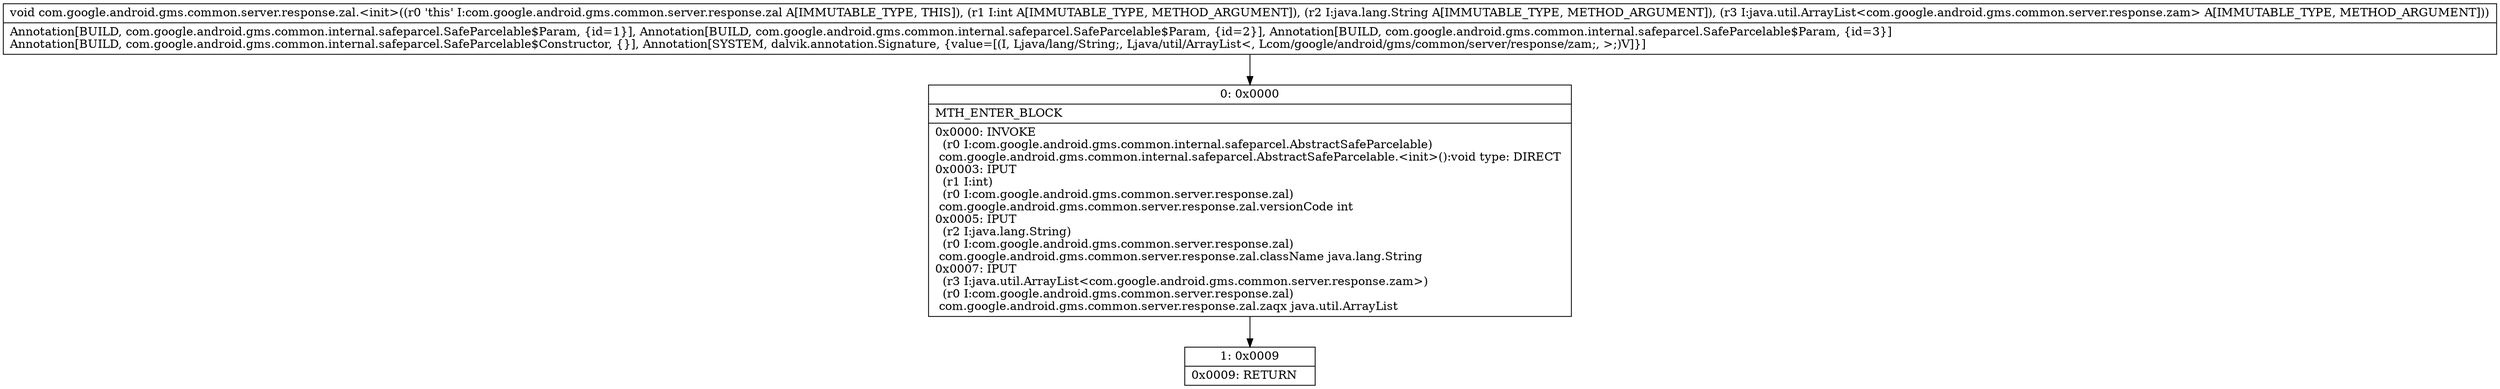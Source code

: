 digraph "CFG forcom.google.android.gms.common.server.response.zal.\<init\>(ILjava\/lang\/String;Ljava\/util\/ArrayList;)V" {
Node_0 [shape=record,label="{0\:\ 0x0000|MTH_ENTER_BLOCK\l|0x0000: INVOKE  \l  (r0 I:com.google.android.gms.common.internal.safeparcel.AbstractSafeParcelable)\l com.google.android.gms.common.internal.safeparcel.AbstractSafeParcelable.\<init\>():void type: DIRECT \l0x0003: IPUT  \l  (r1 I:int)\l  (r0 I:com.google.android.gms.common.server.response.zal)\l com.google.android.gms.common.server.response.zal.versionCode int \l0x0005: IPUT  \l  (r2 I:java.lang.String)\l  (r0 I:com.google.android.gms.common.server.response.zal)\l com.google.android.gms.common.server.response.zal.className java.lang.String \l0x0007: IPUT  \l  (r3 I:java.util.ArrayList\<com.google.android.gms.common.server.response.zam\>)\l  (r0 I:com.google.android.gms.common.server.response.zal)\l com.google.android.gms.common.server.response.zal.zaqx java.util.ArrayList \l}"];
Node_1 [shape=record,label="{1\:\ 0x0009|0x0009: RETURN   \l}"];
MethodNode[shape=record,label="{void com.google.android.gms.common.server.response.zal.\<init\>((r0 'this' I:com.google.android.gms.common.server.response.zal A[IMMUTABLE_TYPE, THIS]), (r1 I:int A[IMMUTABLE_TYPE, METHOD_ARGUMENT]), (r2 I:java.lang.String A[IMMUTABLE_TYPE, METHOD_ARGUMENT]), (r3 I:java.util.ArrayList\<com.google.android.gms.common.server.response.zam\> A[IMMUTABLE_TYPE, METHOD_ARGUMENT]))  | Annotation[BUILD, com.google.android.gms.common.internal.safeparcel.SafeParcelable$Param, \{id=1\}], Annotation[BUILD, com.google.android.gms.common.internal.safeparcel.SafeParcelable$Param, \{id=2\}], Annotation[BUILD, com.google.android.gms.common.internal.safeparcel.SafeParcelable$Param, \{id=3\}]\lAnnotation[BUILD, com.google.android.gms.common.internal.safeparcel.SafeParcelable$Constructor, \{\}], Annotation[SYSTEM, dalvik.annotation.Signature, \{value=[(I, Ljava\/lang\/String;, Ljava\/util\/ArrayList\<, Lcom\/google\/android\/gms\/common\/server\/response\/zam;, \>;)V]\}]\l}"];
MethodNode -> Node_0;
Node_0 -> Node_1;
}

